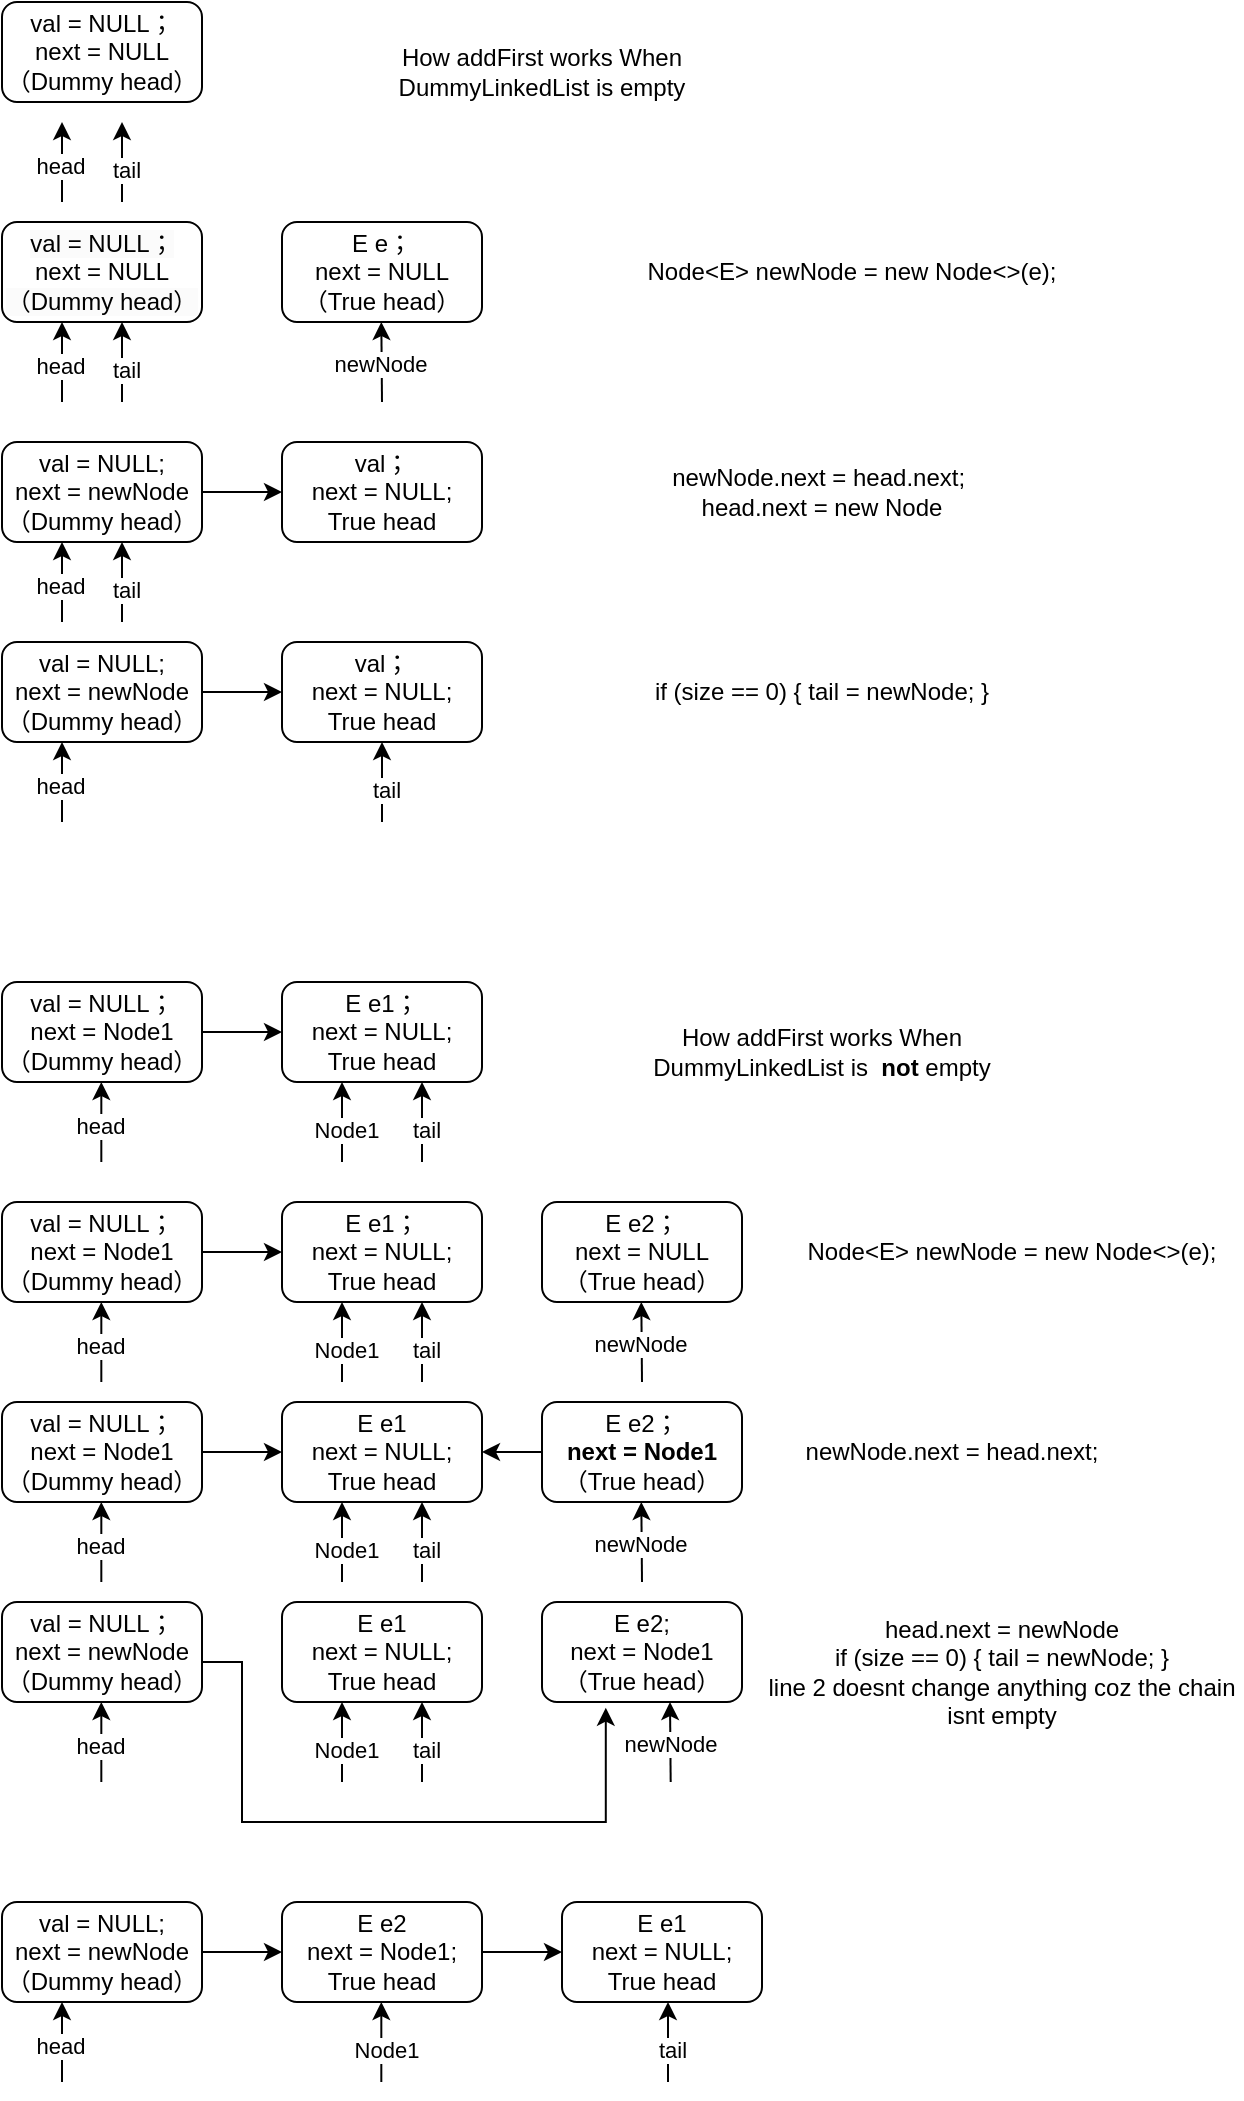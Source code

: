 <mxfile version="24.7.16">
  <diagram name="第 1 页" id="qlcvybe7hUZZmdxirPUt">
    <mxGraphModel dx="914" dy="542" grid="1" gridSize="10" guides="1" tooltips="1" connect="1" arrows="1" fold="1" page="1" pageScale="1" pageWidth="827" pageHeight="1169" math="0" shadow="0">
      <root>
        <mxCell id="0" />
        <mxCell id="1" parent="0" />
        <mxCell id="DNiUE65koTyi9ecOA7-o-2" value="&lt;div&gt;val = NULL；&lt;div&gt;next = NULL&lt;div&gt;（Dummy head）&lt;br&gt;&lt;/div&gt;&lt;/div&gt;&lt;/div&gt;" style="rounded=1;whiteSpace=wrap;html=1;" parent="1" vertex="1">
          <mxGeometry x="80" y="30" width="100" height="50" as="geometry" />
        </mxCell>
        <mxCell id="DNiUE65koTyi9ecOA7-o-3" value="" style="endArrow=classic;html=1;rounded=0;" parent="1" edge="1">
          <mxGeometry width="50" height="50" relative="1" as="geometry">
            <mxPoint x="110" y="130" as="sourcePoint" />
            <mxPoint x="110" y="90" as="targetPoint" />
          </mxGeometry>
        </mxCell>
        <mxCell id="DNiUE65koTyi9ecOA7-o-4" value="head" style="edgeLabel;html=1;align=center;verticalAlign=middle;resizable=0;points=[];" parent="DNiUE65koTyi9ecOA7-o-3" vertex="1" connectable="0">
          <mxGeometry x="-0.11" y="1" relative="1" as="geometry">
            <mxPoint as="offset" />
          </mxGeometry>
        </mxCell>
        <mxCell id="DNiUE65koTyi9ecOA7-o-5" value="" style="endArrow=classic;html=1;rounded=0;" parent="1" edge="1">
          <mxGeometry width="50" height="50" relative="1" as="geometry">
            <mxPoint x="140" y="130" as="sourcePoint" />
            <mxPoint x="140" y="90" as="targetPoint" />
          </mxGeometry>
        </mxCell>
        <mxCell id="DNiUE65koTyi9ecOA7-o-8" value="tail" style="edgeLabel;html=1;align=center;verticalAlign=middle;resizable=0;points=[];" parent="DNiUE65koTyi9ecOA7-o-5" vertex="1" connectable="0">
          <mxGeometry x="-0.051" y="-2" relative="1" as="geometry">
            <mxPoint y="3" as="offset" />
          </mxGeometry>
        </mxCell>
        <mxCell id="DNiUE65koTyi9ecOA7-o-11" value="&lt;br&gt;&lt;span style=&quot;color: rgb(0, 0, 0); font-family: Helvetica; font-size: 12px; font-style: normal; font-variant-ligatures: normal; font-variant-caps: normal; font-weight: 400; letter-spacing: normal; orphans: 2; text-align: center; text-indent: 0px; text-transform: none; widows: 2; word-spacing: 0px; -webkit-text-stroke-width: 0px; white-space: normal; background-color: rgb(251, 251, 251); text-decoration-thickness: initial; text-decoration-style: initial; text-decoration-color: initial; display: inline !important; float: none;&quot;&gt;val = NULL；&lt;/span&gt;&lt;div&gt;next = NULL&lt;div&gt;&lt;div&gt;&lt;span style=&quot;color: rgb(0, 0, 0); font-family: Helvetica; font-size: 12px; font-style: normal; font-variant-ligatures: normal; font-variant-caps: normal; font-weight: 400; letter-spacing: normal; orphans: 2; text-align: center; text-indent: 0px; text-transform: none; widows: 2; word-spacing: 0px; -webkit-text-stroke-width: 0px; white-space: normal; background-color: rgb(251, 251, 251); text-decoration-thickness: initial; text-decoration-style: initial; text-decoration-color: initial; display: inline !important; float: none;&quot;&gt;（Dummy head）&lt;/span&gt;&lt;br&gt;&lt;br&gt;&lt;/div&gt;&lt;/div&gt;&lt;/div&gt;" style="rounded=1;whiteSpace=wrap;html=1;" parent="1" vertex="1">
          <mxGeometry x="80" y="140" width="100" height="50" as="geometry" />
        </mxCell>
        <mxCell id="DNiUE65koTyi9ecOA7-o-12" value="" style="endArrow=classic;html=1;rounded=0;" parent="1" edge="1">
          <mxGeometry width="50" height="50" relative="1" as="geometry">
            <mxPoint x="110" y="230" as="sourcePoint" />
            <mxPoint x="110" y="190" as="targetPoint" />
          </mxGeometry>
        </mxCell>
        <mxCell id="DNiUE65koTyi9ecOA7-o-13" value="head" style="edgeLabel;html=1;align=center;verticalAlign=middle;resizable=0;points=[];" parent="DNiUE65koTyi9ecOA7-o-12" vertex="1" connectable="0">
          <mxGeometry x="-0.11" y="1" relative="1" as="geometry">
            <mxPoint as="offset" />
          </mxGeometry>
        </mxCell>
        <mxCell id="DNiUE65koTyi9ecOA7-o-14" value="" style="endArrow=classic;html=1;rounded=0;" parent="1" edge="1">
          <mxGeometry width="50" height="50" relative="1" as="geometry">
            <mxPoint x="140" y="230" as="sourcePoint" />
            <mxPoint x="140" y="190" as="targetPoint" />
          </mxGeometry>
        </mxCell>
        <mxCell id="DNiUE65koTyi9ecOA7-o-15" value="tail" style="edgeLabel;html=1;align=center;verticalAlign=middle;resizable=0;points=[];" parent="DNiUE65koTyi9ecOA7-o-14" vertex="1" connectable="0">
          <mxGeometry x="-0.051" y="-2" relative="1" as="geometry">
            <mxPoint y="3" as="offset" />
          </mxGeometry>
        </mxCell>
        <mxCell id="DNiUE65koTyi9ecOA7-o-16" value="How addFirst works When DummyLinkedList is e&lt;span style=&quot;background-color: initial;&quot;&gt;mpty&lt;/span&gt;" style="text;strokeColor=none;align=center;fillColor=none;html=1;verticalAlign=middle;whiteSpace=wrap;rounded=0;" parent="1" vertex="1">
          <mxGeometry x="270" y="50" width="160" height="30" as="geometry" />
        </mxCell>
        <mxCell id="DNiUE65koTyi9ecOA7-o-17" value="&lt;div&gt;E e；&lt;/div&gt;&lt;div&gt;next = NULL&lt;/div&gt;&lt;div&gt;（True head）&lt;/div&gt;" style="rounded=1;whiteSpace=wrap;html=1;" parent="1" vertex="1">
          <mxGeometry x="220" y="140" width="100" height="50" as="geometry" />
        </mxCell>
        <mxCell id="DNiUE65koTyi9ecOA7-o-30" style="edgeStyle=orthogonalEdgeStyle;rounded=0;orthogonalLoop=1;jettySize=auto;html=1;exitX=1;exitY=0.5;exitDx=0;exitDy=0;entryX=0;entryY=0.5;entryDx=0;entryDy=0;" parent="1" source="DNiUE65koTyi9ecOA7-o-18" target="DNiUE65koTyi9ecOA7-o-23" edge="1">
          <mxGeometry relative="1" as="geometry" />
        </mxCell>
        <mxCell id="DNiUE65koTyi9ecOA7-o-18" value="val = NULL;&lt;div&gt;next = newNode&lt;div&gt;（Dummy head）&lt;br&gt;&lt;/div&gt;&lt;/div&gt;" style="rounded=1;whiteSpace=wrap;html=1;" parent="1" vertex="1">
          <mxGeometry x="80" y="250" width="100" height="50" as="geometry" />
        </mxCell>
        <mxCell id="DNiUE65koTyi9ecOA7-o-19" value="" style="endArrow=classic;html=1;rounded=0;" parent="1" edge="1">
          <mxGeometry width="50" height="50" relative="1" as="geometry">
            <mxPoint x="110" y="340" as="sourcePoint" />
            <mxPoint x="110" y="300" as="targetPoint" />
          </mxGeometry>
        </mxCell>
        <mxCell id="DNiUE65koTyi9ecOA7-o-20" value="head" style="edgeLabel;html=1;align=center;verticalAlign=middle;resizable=0;points=[];" parent="DNiUE65koTyi9ecOA7-o-19" vertex="1" connectable="0">
          <mxGeometry x="-0.11" y="1" relative="1" as="geometry">
            <mxPoint as="offset" />
          </mxGeometry>
        </mxCell>
        <mxCell id="DNiUE65koTyi9ecOA7-o-21" value="" style="endArrow=classic;html=1;rounded=0;" parent="1" edge="1">
          <mxGeometry width="50" height="50" relative="1" as="geometry">
            <mxPoint x="140" y="340" as="sourcePoint" />
            <mxPoint x="140" y="300" as="targetPoint" />
          </mxGeometry>
        </mxCell>
        <mxCell id="DNiUE65koTyi9ecOA7-o-22" value="tail" style="edgeLabel;html=1;align=center;verticalAlign=middle;resizable=0;points=[];" parent="DNiUE65koTyi9ecOA7-o-21" vertex="1" connectable="0">
          <mxGeometry x="-0.051" y="-2" relative="1" as="geometry">
            <mxPoint y="3" as="offset" />
          </mxGeometry>
        </mxCell>
        <mxCell id="DNiUE65koTyi9ecOA7-o-23" value="&lt;div&gt;val；&lt;/div&gt;&lt;div&gt;next = NULL;&lt;/div&gt;&lt;div&gt;True head&lt;/div&gt;" style="rounded=1;whiteSpace=wrap;html=1;" parent="1" vertex="1">
          <mxGeometry x="220" y="250" width="100" height="50" as="geometry" />
        </mxCell>
        <mxCell id="DNiUE65koTyi9ecOA7-o-25" value="&lt;div&gt;newNode.next = head.next;&amp;nbsp;&lt;br&gt;&lt;/div&gt;head.next = new Node" style="text;strokeColor=none;align=center;fillColor=none;html=1;verticalAlign=middle;whiteSpace=wrap;rounded=0;" parent="1" vertex="1">
          <mxGeometry x="400" y="260" width="180" height="30" as="geometry" />
        </mxCell>
        <mxCell id="DNiUE65koTyi9ecOA7-o-26" value="Node&amp;lt;E&amp;gt; newNode = new Node&amp;lt;&amp;gt;(e);" style="text;strokeColor=none;align=center;fillColor=none;html=1;verticalAlign=middle;whiteSpace=wrap;rounded=0;" parent="1" vertex="1">
          <mxGeometry x="390" y="150" width="230" height="30" as="geometry" />
        </mxCell>
        <mxCell id="DNiUE65koTyi9ecOA7-o-27" value="" style="endArrow=classic;html=1;rounded=0;" parent="1" edge="1">
          <mxGeometry width="50" height="50" relative="1" as="geometry">
            <mxPoint x="270" y="230" as="sourcePoint" />
            <mxPoint x="269.66" y="190" as="targetPoint" />
          </mxGeometry>
        </mxCell>
        <mxCell id="DNiUE65koTyi9ecOA7-o-29" value="newNode" style="edgeLabel;html=1;align=center;verticalAlign=middle;resizable=0;points=[];" parent="DNiUE65koTyi9ecOA7-o-27" vertex="1" connectable="0">
          <mxGeometry x="-0.031" y="1" relative="1" as="geometry">
            <mxPoint as="offset" />
          </mxGeometry>
        </mxCell>
        <mxCell id="YS2Ss6CImBsCrJw-YWtE-1" style="edgeStyle=orthogonalEdgeStyle;rounded=0;orthogonalLoop=1;jettySize=auto;html=1;exitX=1;exitY=0.5;exitDx=0;exitDy=0;entryX=0;entryY=0.5;entryDx=0;entryDy=0;" edge="1" parent="1" source="YS2Ss6CImBsCrJw-YWtE-2" target="YS2Ss6CImBsCrJw-YWtE-7">
          <mxGeometry relative="1" as="geometry" />
        </mxCell>
        <mxCell id="YS2Ss6CImBsCrJw-YWtE-2" value="val = NULL;&lt;div&gt;next = newNode&lt;div&gt;（Dummy head）&lt;br&gt;&lt;/div&gt;&lt;/div&gt;" style="rounded=1;whiteSpace=wrap;html=1;" vertex="1" parent="1">
          <mxGeometry x="80" y="350" width="100" height="50" as="geometry" />
        </mxCell>
        <mxCell id="YS2Ss6CImBsCrJw-YWtE-3" value="" style="endArrow=classic;html=1;rounded=0;" edge="1" parent="1">
          <mxGeometry width="50" height="50" relative="1" as="geometry">
            <mxPoint x="110" y="440" as="sourcePoint" />
            <mxPoint x="110" y="400" as="targetPoint" />
          </mxGeometry>
        </mxCell>
        <mxCell id="YS2Ss6CImBsCrJw-YWtE-4" value="head" style="edgeLabel;html=1;align=center;verticalAlign=middle;resizable=0;points=[];" vertex="1" connectable="0" parent="YS2Ss6CImBsCrJw-YWtE-3">
          <mxGeometry x="-0.11" y="1" relative="1" as="geometry">
            <mxPoint as="offset" />
          </mxGeometry>
        </mxCell>
        <mxCell id="YS2Ss6CImBsCrJw-YWtE-7" value="&lt;div&gt;val；&lt;/div&gt;&lt;div&gt;next = NULL;&lt;/div&gt;&lt;div&gt;True head&lt;/div&gt;" style="rounded=1;whiteSpace=wrap;html=1;" vertex="1" parent="1">
          <mxGeometry x="220" y="350" width="100" height="50" as="geometry" />
        </mxCell>
        <mxCell id="YS2Ss6CImBsCrJw-YWtE-8" value="if (size == 0) { tail = newNode; }" style="text;strokeColor=none;align=center;fillColor=none;html=1;verticalAlign=middle;whiteSpace=wrap;rounded=0;" vertex="1" parent="1">
          <mxGeometry x="400" y="360" width="180" height="30" as="geometry" />
        </mxCell>
        <mxCell id="YS2Ss6CImBsCrJw-YWtE-9" value="" style="endArrow=classic;html=1;rounded=0;" edge="1" parent="1">
          <mxGeometry width="50" height="50" relative="1" as="geometry">
            <mxPoint x="270" y="440" as="sourcePoint" />
            <mxPoint x="270" y="400" as="targetPoint" />
          </mxGeometry>
        </mxCell>
        <mxCell id="YS2Ss6CImBsCrJw-YWtE-10" value="tail" style="edgeLabel;html=1;align=center;verticalAlign=middle;resizable=0;points=[];" vertex="1" connectable="0" parent="YS2Ss6CImBsCrJw-YWtE-9">
          <mxGeometry x="-0.051" y="-2" relative="1" as="geometry">
            <mxPoint y="3" as="offset" />
          </mxGeometry>
        </mxCell>
        <mxCell id="YS2Ss6CImBsCrJw-YWtE-47" style="edgeStyle=orthogonalEdgeStyle;rounded=0;orthogonalLoop=1;jettySize=auto;html=1;entryX=0;entryY=0.5;entryDx=0;entryDy=0;" edge="1" parent="1" source="YS2Ss6CImBsCrJw-YWtE-11" target="YS2Ss6CImBsCrJw-YWtE-44">
          <mxGeometry relative="1" as="geometry" />
        </mxCell>
        <mxCell id="YS2Ss6CImBsCrJw-YWtE-11" value="&lt;div&gt;val = NULL；&lt;div&gt;next = Node1&lt;div&gt;（Dummy head）&lt;br&gt;&lt;/div&gt;&lt;/div&gt;&lt;/div&gt;" style="rounded=1;whiteSpace=wrap;html=1;" vertex="1" parent="1">
          <mxGeometry x="80" y="520" width="100" height="50" as="geometry" />
        </mxCell>
        <mxCell id="YS2Ss6CImBsCrJw-YWtE-12" value="" style="endArrow=classic;html=1;rounded=0;" edge="1" parent="1">
          <mxGeometry width="50" height="50" relative="1" as="geometry">
            <mxPoint x="129.66" y="610" as="sourcePoint" />
            <mxPoint x="129.66" y="570" as="targetPoint" />
          </mxGeometry>
        </mxCell>
        <mxCell id="YS2Ss6CImBsCrJw-YWtE-13" value="head" style="edgeLabel;html=1;align=center;verticalAlign=middle;resizable=0;points=[];" vertex="1" connectable="0" parent="YS2Ss6CImBsCrJw-YWtE-12">
          <mxGeometry x="-0.11" y="1" relative="1" as="geometry">
            <mxPoint as="offset" />
          </mxGeometry>
        </mxCell>
        <mxCell id="YS2Ss6CImBsCrJw-YWtE-21" value="How addFirst works When DummyLinkedList is&amp;nbsp; &lt;b&gt;not&lt;/b&gt; e&lt;span style=&quot;background-color: initial;&quot;&gt;mpty&lt;/span&gt;" style="text;strokeColor=none;align=center;fillColor=none;html=1;verticalAlign=middle;whiteSpace=wrap;rounded=0;" vertex="1" parent="1">
          <mxGeometry x="370" y="540" width="240" height="30" as="geometry" />
        </mxCell>
        <mxCell id="YS2Ss6CImBsCrJw-YWtE-30" value="head.next = newNode&lt;div&gt;if (size == 0) { tail = newNode; }&lt;br&gt;&lt;/div&gt;&lt;div&gt;line 2 doesnt change anything coz the chain isnt empty&lt;/div&gt;" style="text;strokeColor=none;align=center;fillColor=none;html=1;verticalAlign=middle;whiteSpace=wrap;rounded=0;" vertex="1" parent="1">
          <mxGeometry x="460" y="850" width="240" height="30" as="geometry" />
        </mxCell>
        <mxCell id="YS2Ss6CImBsCrJw-YWtE-31" value="Node&amp;lt;E&amp;gt; newNode = new Node&amp;lt;&amp;gt;(e);" style="text;strokeColor=none;align=center;fillColor=none;html=1;verticalAlign=middle;whiteSpace=wrap;rounded=0;" vertex="1" parent="1">
          <mxGeometry x="470" y="640" width="230" height="30" as="geometry" />
        </mxCell>
        <mxCell id="YS2Ss6CImBsCrJw-YWtE-34" style="edgeStyle=orthogonalEdgeStyle;rounded=0;orthogonalLoop=1;jettySize=auto;html=1;exitX=1;exitY=0.5;exitDx=0;exitDy=0;entryX=0;entryY=0.5;entryDx=0;entryDy=0;" edge="1" parent="1" source="YS2Ss6CImBsCrJw-YWtE-35" target="YS2Ss6CImBsCrJw-YWtE-38">
          <mxGeometry relative="1" as="geometry" />
        </mxCell>
        <mxCell id="YS2Ss6CImBsCrJw-YWtE-35" value="val = NULL;&lt;div&gt;next = newNode&lt;div&gt;（Dummy head）&lt;br&gt;&lt;/div&gt;&lt;/div&gt;" style="rounded=1;whiteSpace=wrap;html=1;" vertex="1" parent="1">
          <mxGeometry x="80" y="980" width="100" height="50" as="geometry" />
        </mxCell>
        <mxCell id="YS2Ss6CImBsCrJw-YWtE-36" value="" style="endArrow=classic;html=1;rounded=0;" edge="1" parent="1">
          <mxGeometry width="50" height="50" relative="1" as="geometry">
            <mxPoint x="110" y="1070" as="sourcePoint" />
            <mxPoint x="110" y="1030" as="targetPoint" />
          </mxGeometry>
        </mxCell>
        <mxCell id="YS2Ss6CImBsCrJw-YWtE-37" value="head" style="edgeLabel;html=1;align=center;verticalAlign=middle;resizable=0;points=[];" vertex="1" connectable="0" parent="YS2Ss6CImBsCrJw-YWtE-36">
          <mxGeometry x="-0.11" y="1" relative="1" as="geometry">
            <mxPoint as="offset" />
          </mxGeometry>
        </mxCell>
        <mxCell id="YS2Ss6CImBsCrJw-YWtE-94" style="edgeStyle=orthogonalEdgeStyle;rounded=0;orthogonalLoop=1;jettySize=auto;html=1;entryX=0;entryY=0.5;entryDx=0;entryDy=0;" edge="1" parent="1" source="YS2Ss6CImBsCrJw-YWtE-38" target="YS2Ss6CImBsCrJw-YWtE-91">
          <mxGeometry relative="1" as="geometry" />
        </mxCell>
        <mxCell id="YS2Ss6CImBsCrJw-YWtE-38" value="&lt;div&gt;E e2&lt;/div&gt;&lt;div&gt;next = Node1;&lt;/div&gt;&lt;div&gt;True hea&lt;span style=&quot;background-color: initial;&quot;&gt;d&lt;/span&gt;&lt;/div&gt;" style="rounded=1;whiteSpace=wrap;html=1;" vertex="1" parent="1">
          <mxGeometry x="220" y="980" width="100" height="50" as="geometry" />
        </mxCell>
        <mxCell id="YS2Ss6CImBsCrJw-YWtE-40" value="" style="endArrow=classic;html=1;rounded=0;" edge="1" parent="1">
          <mxGeometry width="50" height="50" relative="1" as="geometry">
            <mxPoint x="413" y="1070" as="sourcePoint" />
            <mxPoint x="413" y="1030" as="targetPoint" />
          </mxGeometry>
        </mxCell>
        <mxCell id="YS2Ss6CImBsCrJw-YWtE-41" value="tail" style="edgeLabel;html=1;align=center;verticalAlign=middle;resizable=0;points=[];" vertex="1" connectable="0" parent="YS2Ss6CImBsCrJw-YWtE-40">
          <mxGeometry x="-0.051" y="-2" relative="1" as="geometry">
            <mxPoint y="3" as="offset" />
          </mxGeometry>
        </mxCell>
        <mxCell id="YS2Ss6CImBsCrJw-YWtE-44" value="&lt;div&gt;E e1；&lt;/div&gt;&lt;div&gt;next = NULL;&lt;/div&gt;&lt;div&gt;True head&lt;/div&gt;" style="rounded=1;whiteSpace=wrap;html=1;" vertex="1" parent="1">
          <mxGeometry x="220" y="520" width="100" height="50" as="geometry" />
        </mxCell>
        <mxCell id="YS2Ss6CImBsCrJw-YWtE-45" value="" style="endArrow=classic;html=1;rounded=0;" edge="1" parent="1">
          <mxGeometry width="50" height="50" relative="1" as="geometry">
            <mxPoint x="290" y="610" as="sourcePoint" />
            <mxPoint x="290" y="570" as="targetPoint" />
          </mxGeometry>
        </mxCell>
        <mxCell id="YS2Ss6CImBsCrJw-YWtE-46" value="tail" style="edgeLabel;html=1;align=center;verticalAlign=middle;resizable=0;points=[];" vertex="1" connectable="0" parent="YS2Ss6CImBsCrJw-YWtE-45">
          <mxGeometry x="-0.051" y="-2" relative="1" as="geometry">
            <mxPoint y="3" as="offset" />
          </mxGeometry>
        </mxCell>
        <mxCell id="YS2Ss6CImBsCrJw-YWtE-48" value="" style="endArrow=classic;html=1;rounded=0;" edge="1" parent="1">
          <mxGeometry width="50" height="50" relative="1" as="geometry">
            <mxPoint x="250" y="610" as="sourcePoint" />
            <mxPoint x="250" y="570" as="targetPoint" />
          </mxGeometry>
        </mxCell>
        <mxCell id="YS2Ss6CImBsCrJw-YWtE-49" value="Node1" style="edgeLabel;html=1;align=center;verticalAlign=middle;resizable=0;points=[];" vertex="1" connectable="0" parent="YS2Ss6CImBsCrJw-YWtE-48">
          <mxGeometry x="-0.051" y="-2" relative="1" as="geometry">
            <mxPoint y="3" as="offset" />
          </mxGeometry>
        </mxCell>
        <mxCell id="YS2Ss6CImBsCrJw-YWtE-50" style="edgeStyle=orthogonalEdgeStyle;rounded=0;orthogonalLoop=1;jettySize=auto;html=1;entryX=0;entryY=0.5;entryDx=0;entryDy=0;" edge="1" parent="1" source="YS2Ss6CImBsCrJw-YWtE-51" target="YS2Ss6CImBsCrJw-YWtE-54">
          <mxGeometry relative="1" as="geometry" />
        </mxCell>
        <mxCell id="YS2Ss6CImBsCrJw-YWtE-51" value="&lt;div&gt;val = NULL；&lt;div&gt;next = Node1&lt;div&gt;（Dummy head）&lt;br&gt;&lt;/div&gt;&lt;/div&gt;&lt;/div&gt;" style="rounded=1;whiteSpace=wrap;html=1;" vertex="1" parent="1">
          <mxGeometry x="80" y="630" width="100" height="50" as="geometry" />
        </mxCell>
        <mxCell id="YS2Ss6CImBsCrJw-YWtE-52" value="" style="endArrow=classic;html=1;rounded=0;" edge="1" parent="1">
          <mxGeometry width="50" height="50" relative="1" as="geometry">
            <mxPoint x="129.66" y="720" as="sourcePoint" />
            <mxPoint x="129.66" y="680" as="targetPoint" />
          </mxGeometry>
        </mxCell>
        <mxCell id="YS2Ss6CImBsCrJw-YWtE-53" value="head" style="edgeLabel;html=1;align=center;verticalAlign=middle;resizable=0;points=[];" vertex="1" connectable="0" parent="YS2Ss6CImBsCrJw-YWtE-52">
          <mxGeometry x="-0.11" y="1" relative="1" as="geometry">
            <mxPoint as="offset" />
          </mxGeometry>
        </mxCell>
        <mxCell id="YS2Ss6CImBsCrJw-YWtE-54" value="&lt;div&gt;E e1；&lt;/div&gt;&lt;div&gt;next = NULL;&lt;/div&gt;&lt;div&gt;True head&lt;/div&gt;" style="rounded=1;whiteSpace=wrap;html=1;" vertex="1" parent="1">
          <mxGeometry x="220" y="630" width="100" height="50" as="geometry" />
        </mxCell>
        <mxCell id="YS2Ss6CImBsCrJw-YWtE-55" value="" style="endArrow=classic;html=1;rounded=0;" edge="1" parent="1">
          <mxGeometry width="50" height="50" relative="1" as="geometry">
            <mxPoint x="290" y="720" as="sourcePoint" />
            <mxPoint x="290" y="680" as="targetPoint" />
          </mxGeometry>
        </mxCell>
        <mxCell id="YS2Ss6CImBsCrJw-YWtE-56" value="tail" style="edgeLabel;html=1;align=center;verticalAlign=middle;resizable=0;points=[];" vertex="1" connectable="0" parent="YS2Ss6CImBsCrJw-YWtE-55">
          <mxGeometry x="-0.051" y="-2" relative="1" as="geometry">
            <mxPoint y="3" as="offset" />
          </mxGeometry>
        </mxCell>
        <mxCell id="YS2Ss6CImBsCrJw-YWtE-57" value="" style="endArrow=classic;html=1;rounded=0;" edge="1" parent="1">
          <mxGeometry width="50" height="50" relative="1" as="geometry">
            <mxPoint x="250" y="720" as="sourcePoint" />
            <mxPoint x="250" y="680" as="targetPoint" />
          </mxGeometry>
        </mxCell>
        <mxCell id="YS2Ss6CImBsCrJw-YWtE-58" value="Node1" style="edgeLabel;html=1;align=center;verticalAlign=middle;resizable=0;points=[];" vertex="1" connectable="0" parent="YS2Ss6CImBsCrJw-YWtE-57">
          <mxGeometry x="-0.051" y="-2" relative="1" as="geometry">
            <mxPoint y="3" as="offset" />
          </mxGeometry>
        </mxCell>
        <mxCell id="YS2Ss6CImBsCrJw-YWtE-59" value="&lt;div&gt;E e2；&lt;/div&gt;&lt;div&gt;next = NULL&lt;/div&gt;&lt;div&gt;（True head）&lt;/div&gt;" style="rounded=1;whiteSpace=wrap;html=1;" vertex="1" parent="1">
          <mxGeometry x="350" y="630" width="100" height="50" as="geometry" />
        </mxCell>
        <mxCell id="YS2Ss6CImBsCrJw-YWtE-60" value="" style="endArrow=classic;html=1;rounded=0;" edge="1" parent="1">
          <mxGeometry width="50" height="50" relative="1" as="geometry">
            <mxPoint x="400" y="720" as="sourcePoint" />
            <mxPoint x="399.66" y="680" as="targetPoint" />
          </mxGeometry>
        </mxCell>
        <mxCell id="YS2Ss6CImBsCrJw-YWtE-61" value="newNode" style="edgeLabel;html=1;align=center;verticalAlign=middle;resizable=0;points=[];" vertex="1" connectable="0" parent="YS2Ss6CImBsCrJw-YWtE-60">
          <mxGeometry x="-0.031" y="1" relative="1" as="geometry">
            <mxPoint as="offset" />
          </mxGeometry>
        </mxCell>
        <mxCell id="YS2Ss6CImBsCrJw-YWtE-74" style="edgeStyle=orthogonalEdgeStyle;rounded=0;orthogonalLoop=1;jettySize=auto;html=1;exitX=1;exitY=0.5;exitDx=0;exitDy=0;entryX=0.319;entryY=1.057;entryDx=0;entryDy=0;entryPerimeter=0;" edge="1" parent="1" target="YS2Ss6CImBsCrJw-YWtE-71">
          <mxGeometry relative="1" as="geometry">
            <mxPoint x="380" y="965" as="targetPoint" />
            <mxPoint x="180" y="860" as="sourcePoint" />
            <Array as="points">
              <mxPoint x="200" y="860" />
              <mxPoint x="200" y="940" />
              <mxPoint x="382" y="940" />
            </Array>
          </mxGeometry>
        </mxCell>
        <mxCell id="YS2Ss6CImBsCrJw-YWtE-63" value="&lt;div&gt;val = NULL；&lt;div&gt;next = newNode&lt;div&gt;（Dummy head）&lt;br&gt;&lt;/div&gt;&lt;/div&gt;&lt;/div&gt;" style="rounded=1;whiteSpace=wrap;html=1;" vertex="1" parent="1">
          <mxGeometry x="80" y="830" width="100" height="50" as="geometry" />
        </mxCell>
        <mxCell id="YS2Ss6CImBsCrJw-YWtE-64" value="" style="endArrow=classic;html=1;rounded=0;" edge="1" parent="1">
          <mxGeometry width="50" height="50" relative="1" as="geometry">
            <mxPoint x="129.66" y="920" as="sourcePoint" />
            <mxPoint x="129.66" y="880" as="targetPoint" />
          </mxGeometry>
        </mxCell>
        <mxCell id="YS2Ss6CImBsCrJw-YWtE-65" value="head" style="edgeLabel;html=1;align=center;verticalAlign=middle;resizable=0;points=[];" vertex="1" connectable="0" parent="YS2Ss6CImBsCrJw-YWtE-64">
          <mxGeometry x="-0.11" y="1" relative="1" as="geometry">
            <mxPoint as="offset" />
          </mxGeometry>
        </mxCell>
        <mxCell id="YS2Ss6CImBsCrJw-YWtE-66" value="&lt;div&gt;E e1&lt;/div&gt;&lt;div&gt;next = NULL;&lt;/div&gt;&lt;div&gt;True head&lt;/div&gt;" style="rounded=1;whiteSpace=wrap;html=1;" vertex="1" parent="1">
          <mxGeometry x="220" y="830" width="100" height="50" as="geometry" />
        </mxCell>
        <mxCell id="YS2Ss6CImBsCrJw-YWtE-67" value="" style="endArrow=classic;html=1;rounded=0;" edge="1" parent="1">
          <mxGeometry width="50" height="50" relative="1" as="geometry">
            <mxPoint x="290" y="920" as="sourcePoint" />
            <mxPoint x="290" y="880" as="targetPoint" />
          </mxGeometry>
        </mxCell>
        <mxCell id="YS2Ss6CImBsCrJw-YWtE-68" value="tail" style="edgeLabel;html=1;align=center;verticalAlign=middle;resizable=0;points=[];" vertex="1" connectable="0" parent="YS2Ss6CImBsCrJw-YWtE-67">
          <mxGeometry x="-0.051" y="-2" relative="1" as="geometry">
            <mxPoint y="3" as="offset" />
          </mxGeometry>
        </mxCell>
        <mxCell id="YS2Ss6CImBsCrJw-YWtE-69" value="" style="endArrow=classic;html=1;rounded=0;" edge="1" parent="1">
          <mxGeometry width="50" height="50" relative="1" as="geometry">
            <mxPoint x="250" y="920" as="sourcePoint" />
            <mxPoint x="250" y="880" as="targetPoint" />
          </mxGeometry>
        </mxCell>
        <mxCell id="YS2Ss6CImBsCrJw-YWtE-70" value="Node1" style="edgeLabel;html=1;align=center;verticalAlign=middle;resizable=0;points=[];" vertex="1" connectable="0" parent="YS2Ss6CImBsCrJw-YWtE-69">
          <mxGeometry x="-0.051" y="-2" relative="1" as="geometry">
            <mxPoint y="3" as="offset" />
          </mxGeometry>
        </mxCell>
        <mxCell id="YS2Ss6CImBsCrJw-YWtE-71" value="&lt;div&gt;E e2;&lt;/div&gt;&lt;div&gt;next = Node1&lt;/div&gt;&lt;div&gt;（True head）&lt;/div&gt;" style="rounded=1;whiteSpace=wrap;html=1;" vertex="1" parent="1">
          <mxGeometry x="350" y="830" width="100" height="50" as="geometry" />
        </mxCell>
        <mxCell id="YS2Ss6CImBsCrJw-YWtE-72" value="" style="endArrow=classic;html=1;rounded=0;" edge="1" parent="1">
          <mxGeometry width="50" height="50" relative="1" as="geometry">
            <mxPoint x="414.34" y="920" as="sourcePoint" />
            <mxPoint x="414.0" y="880" as="targetPoint" />
          </mxGeometry>
        </mxCell>
        <mxCell id="YS2Ss6CImBsCrJw-YWtE-73" value="newNode" style="edgeLabel;html=1;align=center;verticalAlign=middle;resizable=0;points=[];" vertex="1" connectable="0" parent="YS2Ss6CImBsCrJw-YWtE-72">
          <mxGeometry x="-0.031" y="1" relative="1" as="geometry">
            <mxPoint x="1" as="offset" />
          </mxGeometry>
        </mxCell>
        <mxCell id="YS2Ss6CImBsCrJw-YWtE-76" value="newNode.next = head.next;" style="text;strokeColor=none;align=center;fillColor=none;html=1;verticalAlign=middle;whiteSpace=wrap;rounded=0;" vertex="1" parent="1">
          <mxGeometry x="440" y="740" width="230" height="30" as="geometry" />
        </mxCell>
        <mxCell id="YS2Ss6CImBsCrJw-YWtE-77" style="edgeStyle=orthogonalEdgeStyle;rounded=0;orthogonalLoop=1;jettySize=auto;html=1;entryX=0;entryY=0.5;entryDx=0;entryDy=0;" edge="1" parent="1" source="YS2Ss6CImBsCrJw-YWtE-78" target="YS2Ss6CImBsCrJw-YWtE-81">
          <mxGeometry relative="1" as="geometry" />
        </mxCell>
        <mxCell id="YS2Ss6CImBsCrJw-YWtE-78" value="&lt;div&gt;val = NULL；&lt;div&gt;next = Node1&lt;div&gt;（Dummy head）&lt;br&gt;&lt;/div&gt;&lt;/div&gt;&lt;/div&gt;" style="rounded=1;whiteSpace=wrap;html=1;" vertex="1" parent="1">
          <mxGeometry x="80" y="730" width="100" height="50" as="geometry" />
        </mxCell>
        <mxCell id="YS2Ss6CImBsCrJw-YWtE-79" value="" style="endArrow=classic;html=1;rounded=0;" edge="1" parent="1">
          <mxGeometry width="50" height="50" relative="1" as="geometry">
            <mxPoint x="129.66" y="820" as="sourcePoint" />
            <mxPoint x="129.66" y="780" as="targetPoint" />
          </mxGeometry>
        </mxCell>
        <mxCell id="YS2Ss6CImBsCrJw-YWtE-80" value="head" style="edgeLabel;html=1;align=center;verticalAlign=middle;resizable=0;points=[];" vertex="1" connectable="0" parent="YS2Ss6CImBsCrJw-YWtE-79">
          <mxGeometry x="-0.11" y="1" relative="1" as="geometry">
            <mxPoint as="offset" />
          </mxGeometry>
        </mxCell>
        <mxCell id="YS2Ss6CImBsCrJw-YWtE-81" value="&lt;div&gt;&lt;span style=&quot;background-color: initial;&quot;&gt;E e1&lt;/span&gt;&lt;/div&gt;&lt;div&gt;&lt;span style=&quot;background-color: initial;&quot;&gt;next = NULL;&lt;/span&gt;&lt;/div&gt;&lt;div&gt;True head&lt;/div&gt;" style="rounded=1;whiteSpace=wrap;html=1;" vertex="1" parent="1">
          <mxGeometry x="220" y="730" width="100" height="50" as="geometry" />
        </mxCell>
        <mxCell id="YS2Ss6CImBsCrJw-YWtE-82" value="" style="endArrow=classic;html=1;rounded=0;" edge="1" parent="1">
          <mxGeometry width="50" height="50" relative="1" as="geometry">
            <mxPoint x="290" y="820" as="sourcePoint" />
            <mxPoint x="290" y="780" as="targetPoint" />
          </mxGeometry>
        </mxCell>
        <mxCell id="YS2Ss6CImBsCrJw-YWtE-83" value="tail" style="edgeLabel;html=1;align=center;verticalAlign=middle;resizable=0;points=[];" vertex="1" connectable="0" parent="YS2Ss6CImBsCrJw-YWtE-82">
          <mxGeometry x="-0.051" y="-2" relative="1" as="geometry">
            <mxPoint y="3" as="offset" />
          </mxGeometry>
        </mxCell>
        <mxCell id="YS2Ss6CImBsCrJw-YWtE-84" value="" style="endArrow=classic;html=1;rounded=0;" edge="1" parent="1">
          <mxGeometry width="50" height="50" relative="1" as="geometry">
            <mxPoint x="250" y="820" as="sourcePoint" />
            <mxPoint x="250" y="780" as="targetPoint" />
          </mxGeometry>
        </mxCell>
        <mxCell id="YS2Ss6CImBsCrJw-YWtE-85" value="Node1" style="edgeLabel;html=1;align=center;verticalAlign=middle;resizable=0;points=[];" vertex="1" connectable="0" parent="YS2Ss6CImBsCrJw-YWtE-84">
          <mxGeometry x="-0.051" y="-2" relative="1" as="geometry">
            <mxPoint y="3" as="offset" />
          </mxGeometry>
        </mxCell>
        <mxCell id="YS2Ss6CImBsCrJw-YWtE-90" style="edgeStyle=orthogonalEdgeStyle;rounded=0;orthogonalLoop=1;jettySize=auto;html=1;exitX=0;exitY=0.5;exitDx=0;exitDy=0;entryX=1;entryY=0.5;entryDx=0;entryDy=0;" edge="1" parent="1" source="YS2Ss6CImBsCrJw-YWtE-86" target="YS2Ss6CImBsCrJw-YWtE-81">
          <mxGeometry relative="1" as="geometry" />
        </mxCell>
        <mxCell id="YS2Ss6CImBsCrJw-YWtE-86" value="&lt;div&gt;E e2；&lt;/div&gt;&lt;div&gt;&lt;b&gt;next = Node1&lt;/b&gt;&lt;/div&gt;&lt;div&gt;（True head）&lt;/div&gt;" style="rounded=1;whiteSpace=wrap;html=1;" vertex="1" parent="1">
          <mxGeometry x="350" y="730" width="100" height="50" as="geometry" />
        </mxCell>
        <mxCell id="YS2Ss6CImBsCrJw-YWtE-87" value="" style="endArrow=classic;html=1;rounded=0;" edge="1" parent="1">
          <mxGeometry width="50" height="50" relative="1" as="geometry">
            <mxPoint x="400" y="820" as="sourcePoint" />
            <mxPoint x="399.66" y="780" as="targetPoint" />
          </mxGeometry>
        </mxCell>
        <mxCell id="YS2Ss6CImBsCrJw-YWtE-88" value="newNode" style="edgeLabel;html=1;align=center;verticalAlign=middle;resizable=0;points=[];" vertex="1" connectable="0" parent="YS2Ss6CImBsCrJw-YWtE-87">
          <mxGeometry x="-0.031" y="1" relative="1" as="geometry">
            <mxPoint as="offset" />
          </mxGeometry>
        </mxCell>
        <mxCell id="YS2Ss6CImBsCrJw-YWtE-91" value="&lt;div&gt;E e1&lt;/div&gt;&lt;div&gt;next = NULL;&lt;/div&gt;&lt;div&gt;True head&lt;/div&gt;" style="rounded=1;whiteSpace=wrap;html=1;" vertex="1" parent="1">
          <mxGeometry x="360" y="980" width="100" height="50" as="geometry" />
        </mxCell>
        <mxCell id="YS2Ss6CImBsCrJw-YWtE-92" value="" style="endArrow=classic;html=1;rounded=0;" edge="1" parent="1">
          <mxGeometry width="50" height="50" relative="1" as="geometry">
            <mxPoint x="269.66" y="1070" as="sourcePoint" />
            <mxPoint x="269.66" y="1030" as="targetPoint" />
          </mxGeometry>
        </mxCell>
        <mxCell id="YS2Ss6CImBsCrJw-YWtE-93" value="Node1" style="edgeLabel;html=1;align=center;verticalAlign=middle;resizable=0;points=[];" vertex="1" connectable="0" parent="YS2Ss6CImBsCrJw-YWtE-92">
          <mxGeometry x="-0.051" y="-2" relative="1" as="geometry">
            <mxPoint y="3" as="offset" />
          </mxGeometry>
        </mxCell>
      </root>
    </mxGraphModel>
  </diagram>
</mxfile>
